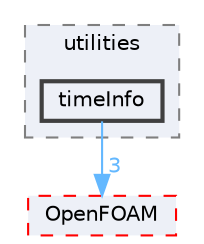 digraph "src/functionObjects/utilities/timeInfo"
{
 // LATEX_PDF_SIZE
  bgcolor="transparent";
  edge [fontname=Helvetica,fontsize=10,labelfontname=Helvetica,labelfontsize=10];
  node [fontname=Helvetica,fontsize=10,shape=box,height=0.2,width=0.4];
  compound=true
  subgraph clusterdir_f7452075bcc4ab0cc3fc3ac03be416ce {
    graph [ bgcolor="#edf0f7", pencolor="grey50", label="utilities", fontname=Helvetica,fontsize=10 style="filled,dashed", URL="dir_f7452075bcc4ab0cc3fc3ac03be416ce.html",tooltip=""]
  dir_fb03d1e6be3df92162fe466e24c238d9 [label="timeInfo", fillcolor="#edf0f7", color="grey25", style="filled,bold", URL="dir_fb03d1e6be3df92162fe466e24c238d9.html",tooltip=""];
  }
  dir_c5473ff19b20e6ec4dfe5c310b3778a8 [label="OpenFOAM", fillcolor="#edf0f7", color="red", style="filled,dashed", URL="dir_c5473ff19b20e6ec4dfe5c310b3778a8.html",tooltip=""];
  dir_fb03d1e6be3df92162fe466e24c238d9->dir_c5473ff19b20e6ec4dfe5c310b3778a8 [headlabel="3", labeldistance=1.5 headhref="dir_004041_002695.html" href="dir_004041_002695.html" color="steelblue1" fontcolor="steelblue1"];
}
